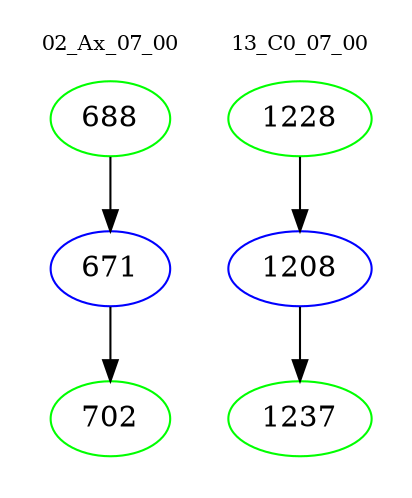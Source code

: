 digraph{
subgraph cluster_0 {
color = white
label = "02_Ax_07_00";
fontsize=10;
T0_688 [label="688", color="green"]
T0_688 -> T0_671 [color="black"]
T0_671 [label="671", color="blue"]
T0_671 -> T0_702 [color="black"]
T0_702 [label="702", color="green"]
}
subgraph cluster_1 {
color = white
label = "13_C0_07_00";
fontsize=10;
T1_1228 [label="1228", color="green"]
T1_1228 -> T1_1208 [color="black"]
T1_1208 [label="1208", color="blue"]
T1_1208 -> T1_1237 [color="black"]
T1_1237 [label="1237", color="green"]
}
}
